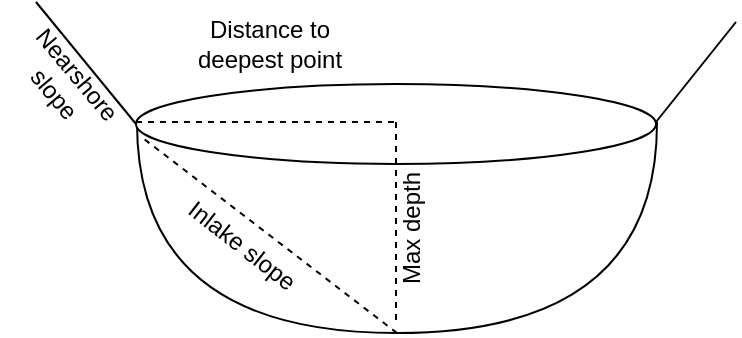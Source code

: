 <mxfile version="12.6.5" type="device"><diagram id="KC2FtF-SWvRoTBBlSUaW" name="Page-1"><mxGraphModel dx="928" dy="584" grid="1" gridSize="10" guides="1" tooltips="1" connect="1" arrows="1" fold="1" page="1" pageScale="1" pageWidth="4681" pageHeight="3300" math="0" shadow="0"><root><mxCell id="0"/><mxCell id="1" parent="0"/><mxCell id="5vh-a2m5DuxJwID_3mz6-11" value="" style="shape=or;whiteSpace=wrap;html=1;rotation=90;" parent="1" vertex="1"><mxGeometry x="388" y="183" width="105" height="260" as="geometry"/></mxCell><mxCell id="5vh-a2m5DuxJwID_3mz6-5" value="" style="endArrow=none;dashed=1;html=1;entryX=0.01;entryY=0.66;entryDx=0;entryDy=0;entryPerimeter=0;exitX=1;exitY=0.5;exitDx=0;exitDy=0;exitPerimeter=0;" parent="1" source="5vh-a2m5DuxJwID_3mz6-11" target="5vh-a2m5DuxJwID_3mz6-2" edge="1"><mxGeometry width="50" height="50" relative="1" as="geometry"><mxPoint x="441" y="360" as="sourcePoint"/><mxPoint x="360" y="360" as="targetPoint"/></mxGeometry></mxCell><mxCell id="5vh-a2m5DuxJwID_3mz6-7" value="" style="endArrow=none;html=1;exitX=0;exitY=0.5;exitDx=0;exitDy=0;" parent="1" source="5vh-a2m5DuxJwID_3mz6-2" edge="1"><mxGeometry width="50" height="50" relative="1" as="geometry"><mxPoint x="310" y="260" as="sourcePoint"/><mxPoint x="260" y="200" as="targetPoint"/></mxGeometry></mxCell><mxCell id="5vh-a2m5DuxJwID_3mz6-8" value="" style="endArrow=none;html=1;" parent="1" edge="1"><mxGeometry width="50" height="50" relative="1" as="geometry"><mxPoint x="570" y="260" as="sourcePoint"/><mxPoint x="610" y="210" as="targetPoint"/></mxGeometry></mxCell><mxCell id="5vh-a2m5DuxJwID_3mz6-9" value="Inlake slope" style="text;html=1;strokeColor=none;fillColor=none;align=center;verticalAlign=middle;whiteSpace=wrap;rounded=0;rotation=38;" parent="1" vertex="1"><mxGeometry x="328" y="312" width="70" height="20" as="geometry"/></mxCell><mxCell id="5vh-a2m5DuxJwID_3mz6-10" value="Nearshore slope" style="text;html=1;strokeColor=none;fillColor=none;align=center;verticalAlign=middle;whiteSpace=wrap;rounded=0;rotation=50;" parent="1" vertex="1"><mxGeometry x="240" y="231" width="70" height="20" as="geometry"/></mxCell><mxCell id="5vh-a2m5DuxJwID_3mz6-2" value="" style="ellipse;whiteSpace=wrap;html=1;" parent="1" vertex="1"><mxGeometry x="310" y="241" width="260" height="40" as="geometry"/></mxCell><mxCell id="5vh-a2m5DuxJwID_3mz6-14" value="" style="endArrow=none;dashed=1;html=1;" parent="1" edge="1"><mxGeometry width="50" height="50" relative="1" as="geometry"><mxPoint x="310" y="260" as="sourcePoint"/><mxPoint x="440" y="260" as="targetPoint"/></mxGeometry></mxCell><mxCell id="5vh-a2m5DuxJwID_3mz6-16" value="" style="endArrow=none;dashed=1;html=1;" parent="1" edge="1"><mxGeometry width="50" height="50" relative="1" as="geometry"><mxPoint x="440" y="260" as="sourcePoint"/><mxPoint x="440" y="360" as="targetPoint"/></mxGeometry></mxCell><mxCell id="5vh-a2m5DuxJwID_3mz6-17" value="Distance to deepest point" style="text;html=1;strokeColor=none;fillColor=none;align=center;verticalAlign=middle;whiteSpace=wrap;rounded=0;" parent="1" vertex="1"><mxGeometry x="330" y="211" width="94" height="20" as="geometry"/></mxCell><mxCell id="5vh-a2m5DuxJwID_3mz6-18" value="Max depth" style="text;html=1;strokeColor=none;fillColor=none;align=center;verticalAlign=middle;whiteSpace=wrap;rounded=0;rotation=-90;" parent="1" vertex="1"><mxGeometry x="415" y="303" width="66" height="20" as="geometry"/></mxCell></root></mxGraphModel></diagram></mxfile>